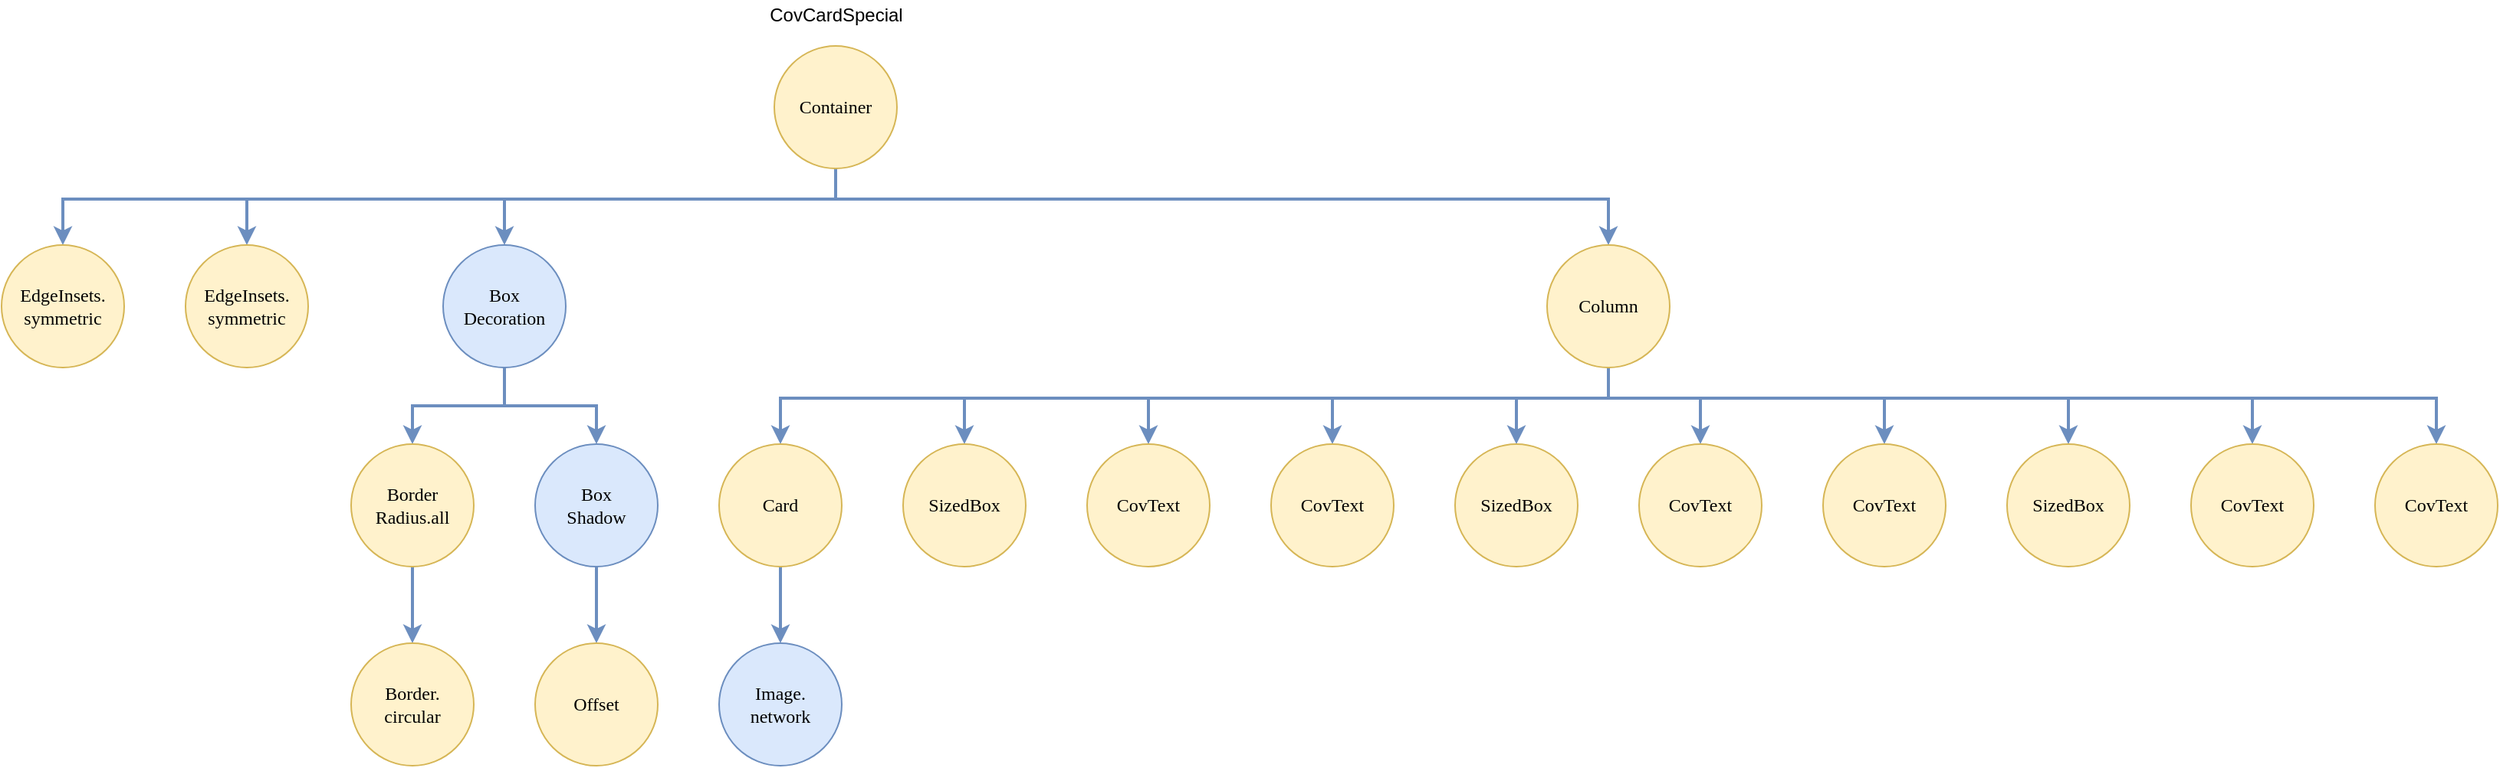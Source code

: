 <mxfile version="13.7.3" type="device"><diagram id="IQvOqtBum82Ir1efkX8U" name="Page-1"><mxGraphModel dx="1442" dy="1004" grid="1" gridSize="10" guides="1" tooltips="1" connect="1" arrows="1" fold="1" page="1" pageScale="1" pageWidth="850" pageHeight="1100" math="0" shadow="0"><root><mxCell id="0"/><mxCell id="1" parent="0"/><mxCell id="4UG74sgefTcqTU0TopLe-1" value="" style="edgeStyle=orthogonalEdgeStyle;rounded=0;orthogonalLoop=1;jettySize=auto;html=1;fillColor=#dae8fc;strokeColor=#6c8ebf;strokeWidth=2;" edge="1" parent="1" source="4UG74sgefTcqTU0TopLe-5" target="4UG74sgefTcqTU0TopLe-6"><mxGeometry relative="1" as="geometry"><Array as="points"><mxPoint x="564" y="150"/><mxPoint x="60" y="150"/></Array></mxGeometry></mxCell><mxCell id="4UG74sgefTcqTU0TopLe-2" style="edgeStyle=orthogonalEdgeStyle;rounded=0;orthogonalLoop=1;jettySize=auto;html=1;fillColor=#dae8fc;strokeColor=#6c8ebf;strokeWidth=2;" edge="1" parent="1" source="4UG74sgefTcqTU0TopLe-5" target="4UG74sgefTcqTU0TopLe-7"><mxGeometry relative="1" as="geometry"><Array as="points"><mxPoint x="564" y="150"/><mxPoint x="180" y="150"/></Array></mxGeometry></mxCell><mxCell id="4UG74sgefTcqTU0TopLe-3" style="edgeStyle=orthogonalEdgeStyle;rounded=0;orthogonalLoop=1;jettySize=auto;html=1;fillColor=#dae8fc;strokeColor=#6c8ebf;strokeWidth=2;" edge="1" parent="1" source="4UG74sgefTcqTU0TopLe-5" target="4UG74sgefTcqTU0TopLe-10"><mxGeometry relative="1" as="geometry"><Array as="points"><mxPoint x="564" y="150"/><mxPoint x="348" y="150"/></Array></mxGeometry></mxCell><mxCell id="4UG74sgefTcqTU0TopLe-4" style="edgeStyle=orthogonalEdgeStyle;rounded=0;orthogonalLoop=1;jettySize=auto;html=1;fillColor=#dae8fc;strokeColor=#6c8ebf;strokeWidth=2;" edge="1" parent="1" source="4UG74sgefTcqTU0TopLe-5" target="4UG74sgefTcqTU0TopLe-19"><mxGeometry relative="1" as="geometry"><Array as="points"><mxPoint x="564" y="150"/><mxPoint x="1068" y="150"/></Array></mxGeometry></mxCell><mxCell id="4UG74sgefTcqTU0TopLe-5" value="Container" style="ellipse;whiteSpace=wrap;html=1;aspect=fixed;fontFamily=Verdana;fillColor=#fff2cc;strokeColor=#d6b656;" vertex="1" parent="1"><mxGeometry x="524" y="50" width="80" height="80" as="geometry"/></mxCell><mxCell id="4UG74sgefTcqTU0TopLe-6" value="EdgeInsets.&lt;br&gt;symmetric" style="ellipse;whiteSpace=wrap;html=1;aspect=fixed;fontFamily=Verdana;fillColor=#fff2cc;strokeColor=#d6b656;" vertex="1" parent="1"><mxGeometry x="20" y="180" width="80" height="80" as="geometry"/></mxCell><mxCell id="4UG74sgefTcqTU0TopLe-7" value="EdgeInsets.&lt;br&gt;symmetric" style="ellipse;whiteSpace=wrap;html=1;aspect=fixed;fontFamily=Verdana;fillColor=#fff2cc;strokeColor=#d6b656;" vertex="1" parent="1"><mxGeometry x="140" y="180" width="80" height="80" as="geometry"/></mxCell><mxCell id="4UG74sgefTcqTU0TopLe-8" value="" style="edgeStyle=orthogonalEdgeStyle;rounded=0;orthogonalLoop=1;jettySize=auto;html=1;fillColor=#dae8fc;strokeColor=#6c8ebf;strokeWidth=2;" edge="1" parent="1" source="4UG74sgefTcqTU0TopLe-10" target="4UG74sgefTcqTU0TopLe-12"><mxGeometry relative="1" as="geometry"/></mxCell><mxCell id="4UG74sgefTcqTU0TopLe-9" style="edgeStyle=orthogonalEdgeStyle;rounded=0;orthogonalLoop=1;jettySize=auto;html=1;fillColor=#dae8fc;strokeColor=#6c8ebf;strokeWidth=2;" edge="1" parent="1" source="4UG74sgefTcqTU0TopLe-10" target="4UG74sgefTcqTU0TopLe-15"><mxGeometry relative="1" as="geometry"/></mxCell><mxCell id="4UG74sgefTcqTU0TopLe-10" value="Box&lt;br&gt;Decoration" style="ellipse;whiteSpace=wrap;html=1;aspect=fixed;fontFamily=Verdana;fillColor=#dae8fc;strokeColor=#6c8ebf;" vertex="1" parent="1"><mxGeometry x="308" y="180" width="80" height="80" as="geometry"/></mxCell><mxCell id="4UG74sgefTcqTU0TopLe-11" value="" style="edgeStyle=orthogonalEdgeStyle;rounded=0;orthogonalLoop=1;jettySize=auto;html=1;fillColor=#dae8fc;strokeColor=#6c8ebf;strokeWidth=2;" edge="1" parent="1" source="4UG74sgefTcqTU0TopLe-12" target="4UG74sgefTcqTU0TopLe-13"><mxGeometry relative="1" as="geometry"/></mxCell><mxCell id="4UG74sgefTcqTU0TopLe-12" value="Border&lt;br&gt;Radius.all" style="ellipse;whiteSpace=wrap;html=1;aspect=fixed;fontFamily=Verdana;fillColor=#fff2cc;strokeColor=#d6b656;" vertex="1" parent="1"><mxGeometry x="248" y="310" width="80" height="80" as="geometry"/></mxCell><mxCell id="4UG74sgefTcqTU0TopLe-13" value="Border.&lt;br&gt;circular" style="ellipse;whiteSpace=wrap;html=1;aspect=fixed;fontFamily=Verdana;fillColor=#fff2cc;strokeColor=#d6b656;" vertex="1" parent="1"><mxGeometry x="248" y="440" width="80" height="80" as="geometry"/></mxCell><mxCell id="4UG74sgefTcqTU0TopLe-14" style="edgeStyle=orthogonalEdgeStyle;rounded=0;orthogonalLoop=1;jettySize=auto;html=1;fillColor=#dae8fc;strokeColor=#6c8ebf;strokeWidth=2;" edge="1" parent="1" source="4UG74sgefTcqTU0TopLe-15" target="4UG74sgefTcqTU0TopLe-16"><mxGeometry relative="1" as="geometry"/></mxCell><mxCell id="4UG74sgefTcqTU0TopLe-15" value="Box&lt;br&gt;Shadow" style="ellipse;whiteSpace=wrap;html=1;aspect=fixed;fontFamily=Verdana;fillColor=#dae8fc;strokeColor=#6c8ebf;" vertex="1" parent="1"><mxGeometry x="368" y="310" width="80" height="80" as="geometry"/></mxCell><mxCell id="4UG74sgefTcqTU0TopLe-16" value="Offset" style="ellipse;whiteSpace=wrap;html=1;aspect=fixed;fontFamily=Verdana;fillColor=#fff2cc;strokeColor=#d6b656;" vertex="1" parent="1"><mxGeometry x="368" y="440" width="80" height="80" as="geometry"/></mxCell><mxCell id="4UG74sgefTcqTU0TopLe-18" style="edgeStyle=orthogonalEdgeStyle;rounded=0;orthogonalLoop=1;jettySize=auto;html=1;fillColor=#dae8fc;strokeColor=#6c8ebf;strokeWidth=2;" edge="1" parent="1" source="4UG74sgefTcqTU0TopLe-19" target="4UG74sgefTcqTU0TopLe-22"><mxGeometry relative="1" as="geometry"><Array as="points"><mxPoint x="1068" y="280"/><mxPoint x="528" y="280"/></Array></mxGeometry></mxCell><mxCell id="4UG74sgefTcqTU0TopLe-31" style="edgeStyle=orthogonalEdgeStyle;rounded=0;orthogonalLoop=1;jettySize=auto;html=1;fillColor=#dae8fc;strokeColor=#6c8ebf;strokeWidth=2;" edge="1" parent="1" source="4UG74sgefTcqTU0TopLe-19" target="4UG74sgefTcqTU0TopLe-30"><mxGeometry relative="1" as="geometry"><Array as="points"><mxPoint x="1068" y="280"/><mxPoint x="648" y="280"/></Array></mxGeometry></mxCell><mxCell id="4UG74sgefTcqTU0TopLe-34" style="edgeStyle=orthogonalEdgeStyle;rounded=0;orthogonalLoop=1;jettySize=auto;html=1;fillColor=#dae8fc;strokeColor=#6c8ebf;strokeWidth=2;" edge="1" parent="1" source="4UG74sgefTcqTU0TopLe-19" target="4UG74sgefTcqTU0TopLe-32"><mxGeometry relative="1" as="geometry"><Array as="points"><mxPoint x="1068" y="280"/><mxPoint x="768" y="280"/></Array></mxGeometry></mxCell><mxCell id="4UG74sgefTcqTU0TopLe-35" style="edgeStyle=orthogonalEdgeStyle;rounded=0;orthogonalLoop=1;jettySize=auto;html=1;fillColor=#dae8fc;strokeColor=#6c8ebf;strokeWidth=2;" edge="1" parent="1" source="4UG74sgefTcqTU0TopLe-19" target="4UG74sgefTcqTU0TopLe-33"><mxGeometry relative="1" as="geometry"><Array as="points"><mxPoint x="1068" y="280"/><mxPoint x="888" y="280"/></Array></mxGeometry></mxCell><mxCell id="4UG74sgefTcqTU0TopLe-37" style="edgeStyle=orthogonalEdgeStyle;rounded=0;orthogonalLoop=1;jettySize=auto;html=1;fillColor=#dae8fc;strokeColor=#6c8ebf;strokeWidth=2;" edge="1" parent="1" source="4UG74sgefTcqTU0TopLe-19" target="4UG74sgefTcqTU0TopLe-36"><mxGeometry relative="1" as="geometry"><Array as="points"><mxPoint x="1068" y="280"/><mxPoint x="1008" y="280"/></Array></mxGeometry></mxCell><mxCell id="4UG74sgefTcqTU0TopLe-40" style="edgeStyle=orthogonalEdgeStyle;rounded=0;orthogonalLoop=1;jettySize=auto;html=1;fillColor=#dae8fc;strokeColor=#6c8ebf;strokeWidth=2;" edge="1" parent="1" source="4UG74sgefTcqTU0TopLe-19" target="4UG74sgefTcqTU0TopLe-38"><mxGeometry relative="1" as="geometry"><Array as="points"><mxPoint x="1068" y="280"/><mxPoint x="1128" y="280"/></Array></mxGeometry></mxCell><mxCell id="4UG74sgefTcqTU0TopLe-41" style="edgeStyle=orthogonalEdgeStyle;rounded=0;orthogonalLoop=1;jettySize=auto;html=1;fillColor=#dae8fc;strokeColor=#6c8ebf;strokeWidth=2;" edge="1" parent="1" source="4UG74sgefTcqTU0TopLe-19" target="4UG74sgefTcqTU0TopLe-39"><mxGeometry relative="1" as="geometry"><Array as="points"><mxPoint x="1068" y="280"/><mxPoint x="1248" y="280"/></Array></mxGeometry></mxCell><mxCell id="4UG74sgefTcqTU0TopLe-43" style="edgeStyle=orthogonalEdgeStyle;rounded=0;orthogonalLoop=1;jettySize=auto;html=1;fillColor=#dae8fc;strokeColor=#6c8ebf;strokeWidth=2;" edge="1" parent="1" source="4UG74sgefTcqTU0TopLe-19" target="4UG74sgefTcqTU0TopLe-42"><mxGeometry relative="1" as="geometry"><Array as="points"><mxPoint x="1068" y="280"/><mxPoint x="1368" y="280"/></Array></mxGeometry></mxCell><mxCell id="4UG74sgefTcqTU0TopLe-46" style="edgeStyle=orthogonalEdgeStyle;rounded=0;orthogonalLoop=1;jettySize=auto;html=1;fillColor=#dae8fc;strokeColor=#6c8ebf;strokeWidth=2;" edge="1" parent="1" source="4UG74sgefTcqTU0TopLe-19" target="4UG74sgefTcqTU0TopLe-44"><mxGeometry relative="1" as="geometry"><Array as="points"><mxPoint x="1068" y="280"/><mxPoint x="1488" y="280"/></Array></mxGeometry></mxCell><mxCell id="4UG74sgefTcqTU0TopLe-47" style="edgeStyle=orthogonalEdgeStyle;rounded=0;orthogonalLoop=1;jettySize=auto;html=1;fillColor=#dae8fc;strokeColor=#6c8ebf;strokeWidth=2;" edge="1" parent="1" source="4UG74sgefTcqTU0TopLe-19" target="4UG74sgefTcqTU0TopLe-45"><mxGeometry relative="1" as="geometry"><Array as="points"><mxPoint x="1068" y="280"/><mxPoint x="1608" y="280"/></Array></mxGeometry></mxCell><mxCell id="4UG74sgefTcqTU0TopLe-19" value="Column" style="ellipse;whiteSpace=wrap;html=1;aspect=fixed;fontFamily=Verdana;fillColor=#fff2cc;strokeColor=#d6b656;" vertex="1" parent="1"><mxGeometry x="1028" y="180" width="80" height="80" as="geometry"/></mxCell><mxCell id="4UG74sgefTcqTU0TopLe-29" style="edgeStyle=orthogonalEdgeStyle;rounded=0;orthogonalLoop=1;jettySize=auto;html=1;fillColor=#dae8fc;strokeColor=#6c8ebf;strokeWidth=2;" edge="1" parent="1" source="4UG74sgefTcqTU0TopLe-22" target="4UG74sgefTcqTU0TopLe-28"><mxGeometry relative="1" as="geometry"/></mxCell><mxCell id="4UG74sgefTcqTU0TopLe-22" value="Card" style="ellipse;whiteSpace=wrap;html=1;aspect=fixed;fontFamily=Verdana;fillColor=#fff2cc;strokeColor=#d6b656;" vertex="1" parent="1"><mxGeometry x="488" y="310" width="80" height="80" as="geometry"/></mxCell><mxCell id="4UG74sgefTcqTU0TopLe-26" value="CovCardSpecial" style="text;html=1;align=center;verticalAlign=middle;resizable=0;points=[];autosize=1;" vertex="1" parent="1"><mxGeometry x="514" y="20" width="100" height="20" as="geometry"/></mxCell><mxCell id="4UG74sgefTcqTU0TopLe-28" value="Image.&lt;br&gt;network" style="ellipse;whiteSpace=wrap;html=1;aspect=fixed;fontFamily=Verdana;fillColor=#dae8fc;strokeColor=#6c8ebf;" vertex="1" parent="1"><mxGeometry x="488" y="440" width="80" height="80" as="geometry"/></mxCell><mxCell id="4UG74sgefTcqTU0TopLe-30" value="SizedBox" style="ellipse;whiteSpace=wrap;html=1;aspect=fixed;fontFamily=Verdana;fillColor=#fff2cc;strokeColor=#d6b656;" vertex="1" parent="1"><mxGeometry x="608" y="310" width="80" height="80" as="geometry"/></mxCell><mxCell id="4UG74sgefTcqTU0TopLe-32" value="CovText" style="ellipse;whiteSpace=wrap;html=1;aspect=fixed;fontFamily=Verdana;fillColor=#fff2cc;strokeColor=#d6b656;" vertex="1" parent="1"><mxGeometry x="728" y="310" width="80" height="80" as="geometry"/></mxCell><mxCell id="4UG74sgefTcqTU0TopLe-33" value="CovText" style="ellipse;whiteSpace=wrap;html=1;aspect=fixed;fontFamily=Verdana;fillColor=#fff2cc;strokeColor=#d6b656;" vertex="1" parent="1"><mxGeometry x="848" y="310" width="80" height="80" as="geometry"/></mxCell><mxCell id="4UG74sgefTcqTU0TopLe-36" value="SizedBox" style="ellipse;whiteSpace=wrap;html=1;aspect=fixed;fontFamily=Verdana;fillColor=#fff2cc;strokeColor=#d6b656;" vertex="1" parent="1"><mxGeometry x="968" y="310" width="80" height="80" as="geometry"/></mxCell><mxCell id="4UG74sgefTcqTU0TopLe-38" value="CovText" style="ellipse;whiteSpace=wrap;html=1;aspect=fixed;fontFamily=Verdana;fillColor=#fff2cc;strokeColor=#d6b656;" vertex="1" parent="1"><mxGeometry x="1088" y="310" width="80" height="80" as="geometry"/></mxCell><mxCell id="4UG74sgefTcqTU0TopLe-39" value="CovText" style="ellipse;whiteSpace=wrap;html=1;aspect=fixed;fontFamily=Verdana;fillColor=#fff2cc;strokeColor=#d6b656;" vertex="1" parent="1"><mxGeometry x="1208" y="310" width="80" height="80" as="geometry"/></mxCell><mxCell id="4UG74sgefTcqTU0TopLe-42" value="SizedBox" style="ellipse;whiteSpace=wrap;html=1;aspect=fixed;fontFamily=Verdana;fillColor=#fff2cc;strokeColor=#d6b656;" vertex="1" parent="1"><mxGeometry x="1328" y="310" width="80" height="80" as="geometry"/></mxCell><mxCell id="4UG74sgefTcqTU0TopLe-44" value="CovText" style="ellipse;whiteSpace=wrap;html=1;aspect=fixed;fontFamily=Verdana;fillColor=#fff2cc;strokeColor=#d6b656;" vertex="1" parent="1"><mxGeometry x="1448" y="310" width="80" height="80" as="geometry"/></mxCell><mxCell id="4UG74sgefTcqTU0TopLe-45" value="CovText" style="ellipse;whiteSpace=wrap;html=1;aspect=fixed;fontFamily=Verdana;fillColor=#fff2cc;strokeColor=#d6b656;" vertex="1" parent="1"><mxGeometry x="1568" y="310" width="80" height="80" as="geometry"/></mxCell></root></mxGraphModel></diagram></mxfile>